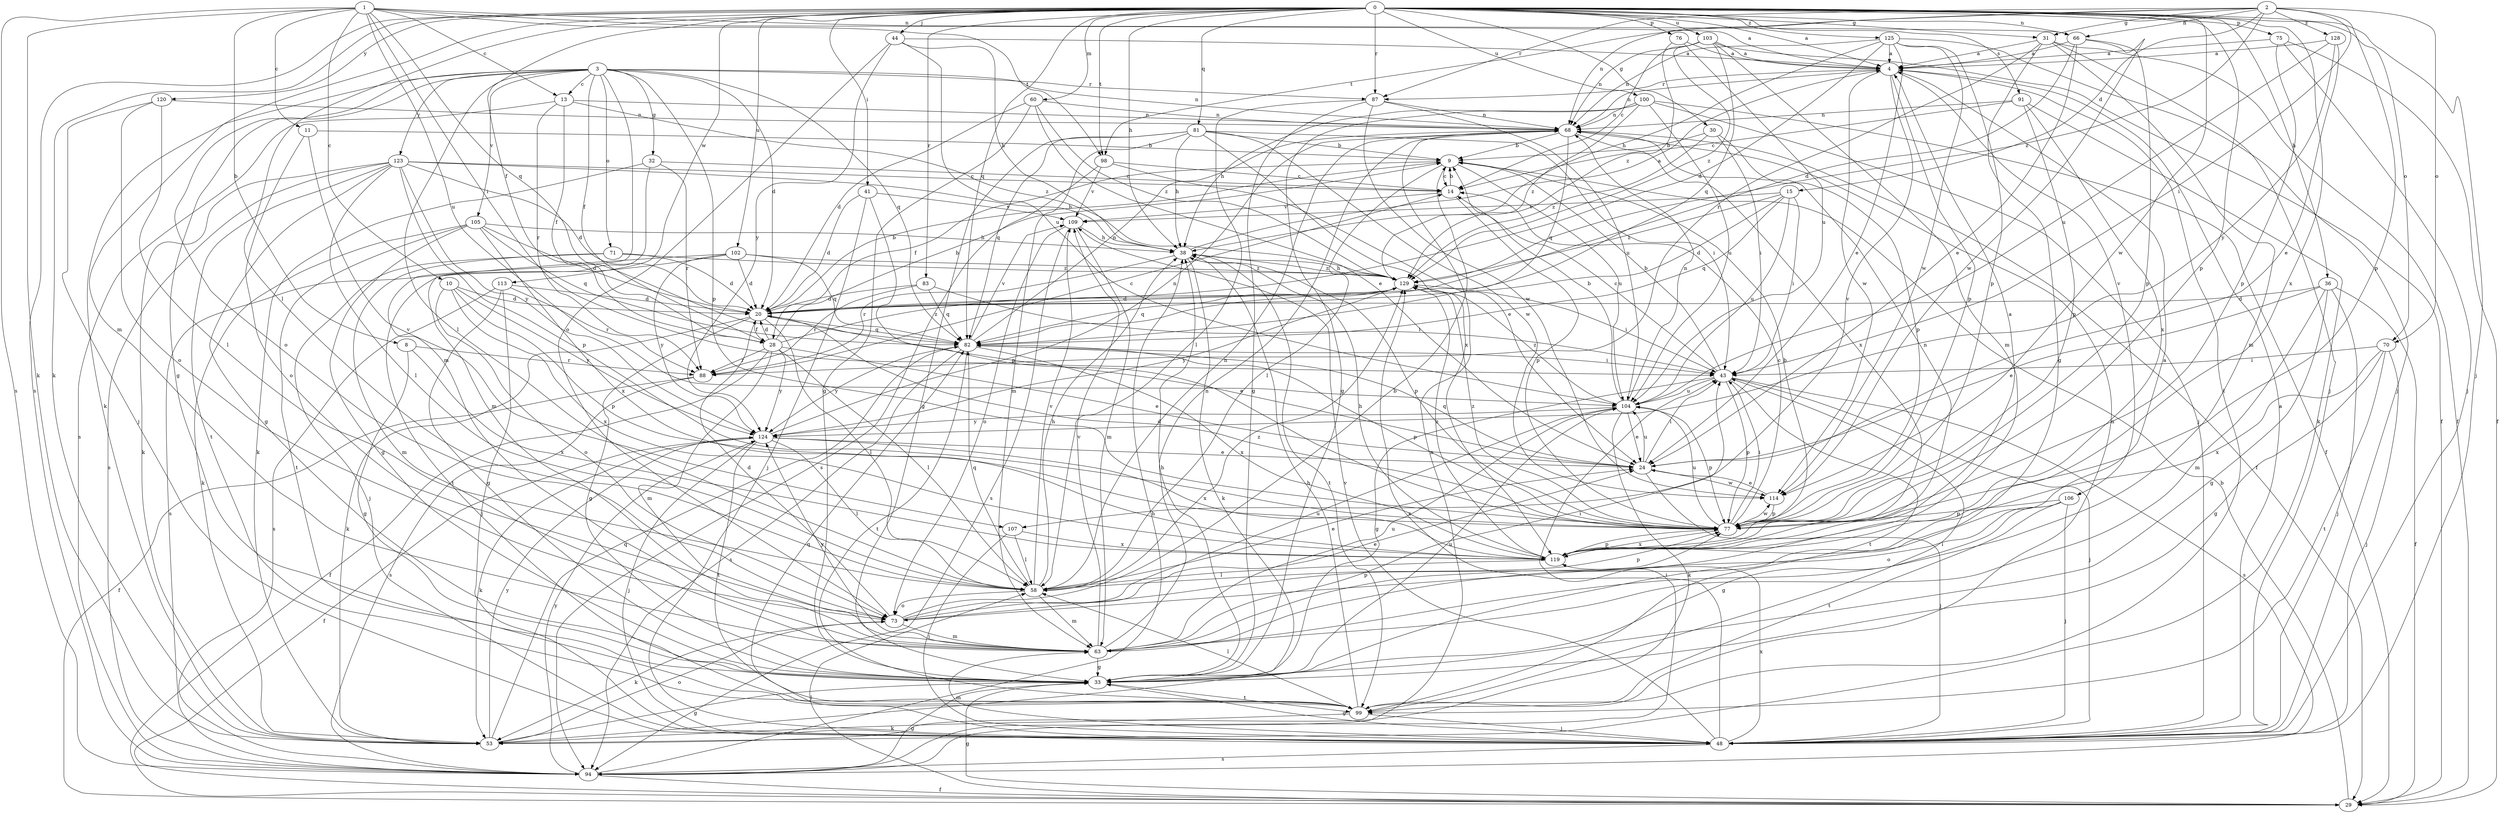 strict digraph  {
0;
1;
2;
3;
4;
8;
9;
10;
11;
13;
14;
15;
20;
24;
28;
29;
30;
31;
32;
33;
36;
38;
41;
43;
44;
48;
53;
58;
60;
63;
66;
68;
70;
71;
73;
75;
76;
77;
81;
82;
83;
87;
88;
91;
94;
98;
99;
100;
102;
103;
104;
105;
106;
107;
109;
113;
114;
119;
120;
123;
124;
125;
128;
129;
0 -> 4  [label=a];
0 -> 28  [label=f];
0 -> 30  [label=g];
0 -> 31  [label=g];
0 -> 36  [label=h];
0 -> 38  [label=h];
0 -> 41  [label=i];
0 -> 44  [label=j];
0 -> 48  [label=j];
0 -> 53  [label=k];
0 -> 58  [label=l];
0 -> 60  [label=m];
0 -> 63  [label=m];
0 -> 66  [label=n];
0 -> 70  [label=o];
0 -> 75  [label=p];
0 -> 76  [label=p];
0 -> 77  [label=p];
0 -> 81  [label=q];
0 -> 82  [label=q];
0 -> 83  [label=r];
0 -> 87  [label=r];
0 -> 91  [label=s];
0 -> 94  [label=s];
0 -> 98  [label=t];
0 -> 100  [label=u];
0 -> 102  [label=u];
0 -> 103  [label=u];
0 -> 113  [label=w];
0 -> 114  [label=w];
0 -> 119  [label=x];
0 -> 120  [label=y];
0 -> 125  [label=z];
1 -> 4  [label=a];
1 -> 8  [label=b];
1 -> 10  [label=c];
1 -> 11  [label=c];
1 -> 13  [label=c];
1 -> 43  [label=i];
1 -> 53  [label=k];
1 -> 66  [label=n];
1 -> 82  [label=q];
1 -> 94  [label=s];
1 -> 98  [label=t];
1 -> 104  [label=u];
2 -> 15  [label=d];
2 -> 31  [label=g];
2 -> 43  [label=i];
2 -> 66  [label=n];
2 -> 68  [label=n];
2 -> 70  [label=o];
2 -> 77  [label=p];
2 -> 87  [label=r];
2 -> 98  [label=t];
2 -> 128  [label=z];
2 -> 129  [label=z];
3 -> 13  [label=c];
3 -> 20  [label=d];
3 -> 28  [label=f];
3 -> 32  [label=g];
3 -> 33  [label=g];
3 -> 53  [label=k];
3 -> 58  [label=l];
3 -> 63  [label=m];
3 -> 68  [label=n];
3 -> 71  [label=o];
3 -> 73  [label=o];
3 -> 77  [label=p];
3 -> 82  [label=q];
3 -> 87  [label=r];
3 -> 105  [label=v];
3 -> 123  [label=y];
4 -> 68  [label=n];
4 -> 77  [label=p];
4 -> 87  [label=r];
4 -> 99  [label=t];
4 -> 106  [label=v];
4 -> 107  [label=v];
4 -> 114  [label=w];
8 -> 33  [label=g];
8 -> 88  [label=r];
8 -> 119  [label=x];
9 -> 14  [label=c];
9 -> 28  [label=f];
9 -> 58  [label=l];
9 -> 104  [label=u];
10 -> 20  [label=d];
10 -> 73  [label=o];
10 -> 77  [label=p];
10 -> 119  [label=x];
10 -> 124  [label=y];
11 -> 9  [label=b];
11 -> 73  [label=o];
11 -> 107  [label=v];
13 -> 28  [label=f];
13 -> 68  [label=n];
13 -> 88  [label=r];
13 -> 94  [label=s];
13 -> 129  [label=z];
14 -> 9  [label=b];
14 -> 77  [label=p];
14 -> 109  [label=v];
15 -> 20  [label=d];
15 -> 43  [label=i];
15 -> 82  [label=q];
15 -> 104  [label=u];
15 -> 109  [label=v];
15 -> 129  [label=z];
20 -> 9  [label=b];
20 -> 24  [label=e];
20 -> 28  [label=f];
20 -> 33  [label=g];
20 -> 53  [label=k];
20 -> 58  [label=l];
20 -> 82  [label=q];
24 -> 43  [label=i];
24 -> 48  [label=j];
24 -> 82  [label=q];
24 -> 104  [label=u];
24 -> 114  [label=w];
28 -> 9  [label=b];
28 -> 20  [label=d];
28 -> 24  [label=e];
28 -> 29  [label=f];
28 -> 58  [label=l];
28 -> 63  [label=m];
28 -> 88  [label=r];
28 -> 124  [label=y];
28 -> 129  [label=z];
29 -> 9  [label=b];
29 -> 33  [label=g];
29 -> 58  [label=l];
30 -> 9  [label=b];
30 -> 43  [label=i];
30 -> 77  [label=p];
30 -> 129  [label=z];
31 -> 4  [label=a];
31 -> 29  [label=f];
31 -> 33  [label=g];
31 -> 48  [label=j];
31 -> 63  [label=m];
31 -> 88  [label=r];
32 -> 14  [label=c];
32 -> 53  [label=k];
32 -> 63  [label=m];
32 -> 88  [label=r];
33 -> 38  [label=h];
33 -> 99  [label=t];
33 -> 104  [label=u];
36 -> 20  [label=d];
36 -> 24  [label=e];
36 -> 29  [label=f];
36 -> 33  [label=g];
36 -> 48  [label=j];
36 -> 63  [label=m];
38 -> 4  [label=a];
38 -> 53  [label=k];
38 -> 77  [label=p];
38 -> 88  [label=r];
38 -> 99  [label=t];
38 -> 129  [label=z];
41 -> 20  [label=d];
41 -> 48  [label=j];
41 -> 77  [label=p];
41 -> 109  [label=v];
43 -> 9  [label=b];
43 -> 14  [label=c];
43 -> 33  [label=g];
43 -> 48  [label=j];
43 -> 77  [label=p];
43 -> 94  [label=s];
43 -> 99  [label=t];
43 -> 104  [label=u];
44 -> 4  [label=a];
44 -> 38  [label=h];
44 -> 73  [label=o];
44 -> 104  [label=u];
44 -> 124  [label=y];
48 -> 4  [label=a];
48 -> 33  [label=g];
48 -> 63  [label=m];
48 -> 82  [label=q];
48 -> 94  [label=s];
48 -> 109  [label=v];
48 -> 119  [label=x];
48 -> 129  [label=z];
53 -> 33  [label=g];
53 -> 73  [label=o];
53 -> 82  [label=q];
53 -> 124  [label=y];
58 -> 24  [label=e];
58 -> 38  [label=h];
58 -> 63  [label=m];
58 -> 68  [label=n];
58 -> 73  [label=o];
58 -> 77  [label=p];
58 -> 82  [label=q];
58 -> 109  [label=v];
58 -> 129  [label=z];
60 -> 20  [label=d];
60 -> 24  [label=e];
60 -> 33  [label=g];
60 -> 68  [label=n];
60 -> 129  [label=z];
63 -> 4  [label=a];
63 -> 33  [label=g];
63 -> 43  [label=i];
63 -> 68  [label=n];
63 -> 104  [label=u];
63 -> 109  [label=v];
63 -> 124  [label=y];
66 -> 4  [label=a];
66 -> 20  [label=d];
66 -> 24  [label=e];
66 -> 77  [label=p];
66 -> 114  [label=w];
68 -> 9  [label=b];
68 -> 29  [label=f];
68 -> 82  [label=q];
68 -> 119  [label=x];
70 -> 33  [label=g];
70 -> 43  [label=i];
70 -> 48  [label=j];
70 -> 99  [label=t];
70 -> 119  [label=x];
71 -> 20  [label=d];
71 -> 48  [label=j];
71 -> 63  [label=m];
71 -> 129  [label=z];
73 -> 9  [label=b];
73 -> 20  [label=d];
73 -> 24  [label=e];
73 -> 53  [label=k];
73 -> 63  [label=m];
73 -> 77  [label=p];
73 -> 104  [label=u];
75 -> 4  [label=a];
75 -> 29  [label=f];
75 -> 48  [label=j];
75 -> 77  [label=p];
76 -> 4  [label=a];
76 -> 104  [label=u];
76 -> 129  [label=z];
77 -> 14  [label=c];
77 -> 20  [label=d];
77 -> 43  [label=i];
77 -> 104  [label=u];
77 -> 114  [label=w];
77 -> 119  [label=x];
77 -> 129  [label=z];
81 -> 9  [label=b];
81 -> 33  [label=g];
81 -> 38  [label=h];
81 -> 43  [label=i];
81 -> 63  [label=m];
81 -> 82  [label=q];
81 -> 114  [label=w];
81 -> 119  [label=x];
82 -> 43  [label=i];
82 -> 68  [label=n];
82 -> 77  [label=p];
82 -> 94  [label=s];
82 -> 99  [label=t];
82 -> 109  [label=v];
82 -> 119  [label=x];
82 -> 124  [label=y];
83 -> 20  [label=d];
83 -> 43  [label=i];
83 -> 82  [label=q];
83 -> 88  [label=r];
87 -> 33  [label=g];
87 -> 58  [label=l];
87 -> 68  [label=n];
87 -> 104  [label=u];
87 -> 114  [label=w];
88 -> 14  [label=c];
88 -> 29  [label=f];
88 -> 94  [label=s];
91 -> 14  [label=c];
91 -> 53  [label=k];
91 -> 68  [label=n];
91 -> 77  [label=p];
91 -> 119  [label=x];
94 -> 29  [label=f];
94 -> 33  [label=g];
94 -> 38  [label=h];
94 -> 43  [label=i];
94 -> 68  [label=n];
94 -> 124  [label=y];
98 -> 14  [label=c];
98 -> 24  [label=e];
98 -> 94  [label=s];
98 -> 109  [label=v];
99 -> 38  [label=h];
99 -> 43  [label=i];
99 -> 48  [label=j];
99 -> 53  [label=k];
99 -> 58  [label=l];
99 -> 68  [label=n];
100 -> 29  [label=f];
100 -> 33  [label=g];
100 -> 38  [label=h];
100 -> 48  [label=j];
100 -> 68  [label=n];
100 -> 104  [label=u];
100 -> 129  [label=z];
102 -> 20  [label=d];
102 -> 82  [label=q];
102 -> 94  [label=s];
102 -> 99  [label=t];
102 -> 124  [label=y];
102 -> 129  [label=z];
103 -> 4  [label=a];
103 -> 14  [label=c];
103 -> 29  [label=f];
103 -> 63  [label=m];
103 -> 68  [label=n];
103 -> 82  [label=q];
103 -> 129  [label=z];
104 -> 9  [label=b];
104 -> 24  [label=e];
104 -> 53  [label=k];
104 -> 68  [label=n];
104 -> 77  [label=p];
104 -> 124  [label=y];
104 -> 129  [label=z];
105 -> 20  [label=d];
105 -> 33  [label=g];
105 -> 38  [label=h];
105 -> 53  [label=k];
105 -> 82  [label=q];
105 -> 99  [label=t];
105 -> 119  [label=x];
106 -> 33  [label=g];
106 -> 48  [label=j];
106 -> 73  [label=o];
106 -> 77  [label=p];
106 -> 99  [label=t];
107 -> 48  [label=j];
107 -> 58  [label=l];
107 -> 119  [label=x];
109 -> 38  [label=h];
109 -> 63  [label=m];
109 -> 73  [label=o];
109 -> 94  [label=s];
113 -> 20  [label=d];
113 -> 33  [label=g];
113 -> 48  [label=j];
113 -> 88  [label=r];
113 -> 94  [label=s];
114 -> 24  [label=e];
114 -> 77  [label=p];
119 -> 4  [label=a];
119 -> 9  [label=b];
119 -> 38  [label=h];
119 -> 58  [label=l];
119 -> 68  [label=n];
119 -> 77  [label=p];
119 -> 129  [label=z];
120 -> 48  [label=j];
120 -> 58  [label=l];
120 -> 68  [label=n];
120 -> 73  [label=o];
123 -> 14  [label=c];
123 -> 20  [label=d];
123 -> 33  [label=g];
123 -> 38  [label=h];
123 -> 53  [label=k];
123 -> 58  [label=l];
123 -> 77  [label=p];
123 -> 94  [label=s];
123 -> 99  [label=t];
123 -> 124  [label=y];
124 -> 24  [label=e];
124 -> 29  [label=f];
124 -> 48  [label=j];
124 -> 53  [label=k];
124 -> 58  [label=l];
124 -> 68  [label=n];
124 -> 99  [label=t];
124 -> 119  [label=x];
125 -> 4  [label=a];
125 -> 20  [label=d];
125 -> 24  [label=e];
125 -> 38  [label=h];
125 -> 48  [label=j];
125 -> 68  [label=n];
125 -> 77  [label=p];
125 -> 114  [label=w];
128 -> 4  [label=a];
128 -> 24  [label=e];
128 -> 104  [label=u];
128 -> 124  [label=y];
129 -> 20  [label=d];
129 -> 38  [label=h];
129 -> 43  [label=i];
129 -> 82  [label=q];
129 -> 124  [label=y];
}
